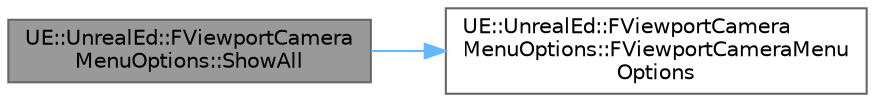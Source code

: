 digraph "UE::UnrealEd::FViewportCameraMenuOptions::ShowAll"
{
 // INTERACTIVE_SVG=YES
 // LATEX_PDF_SIZE
  bgcolor="transparent";
  edge [fontname=Helvetica,fontsize=10,labelfontname=Helvetica,labelfontsize=10];
  node [fontname=Helvetica,fontsize=10,shape=box,height=0.2,width=0.4];
  rankdir="LR";
  Node1 [id="Node000001",label="UE::UnrealEd::FViewportCamera\lMenuOptions::ShowAll",height=0.2,width=0.4,color="gray40", fillcolor="grey60", style="filled", fontcolor="black",tooltip=" "];
  Node1 -> Node2 [id="edge1_Node000001_Node000002",color="steelblue1",style="solid",tooltip=" "];
  Node2 [id="Node000002",label="UE::UnrealEd::FViewportCamera\lMenuOptions::FViewportCameraMenu\lOptions",height=0.2,width=0.4,color="grey40", fillcolor="white", style="filled",URL="$d3/d3c/structUE_1_1UnrealEd_1_1FViewportCameraMenuOptions.html#acbe22d1bc888c8043f37addc84b2fa60",tooltip=" "];
}

